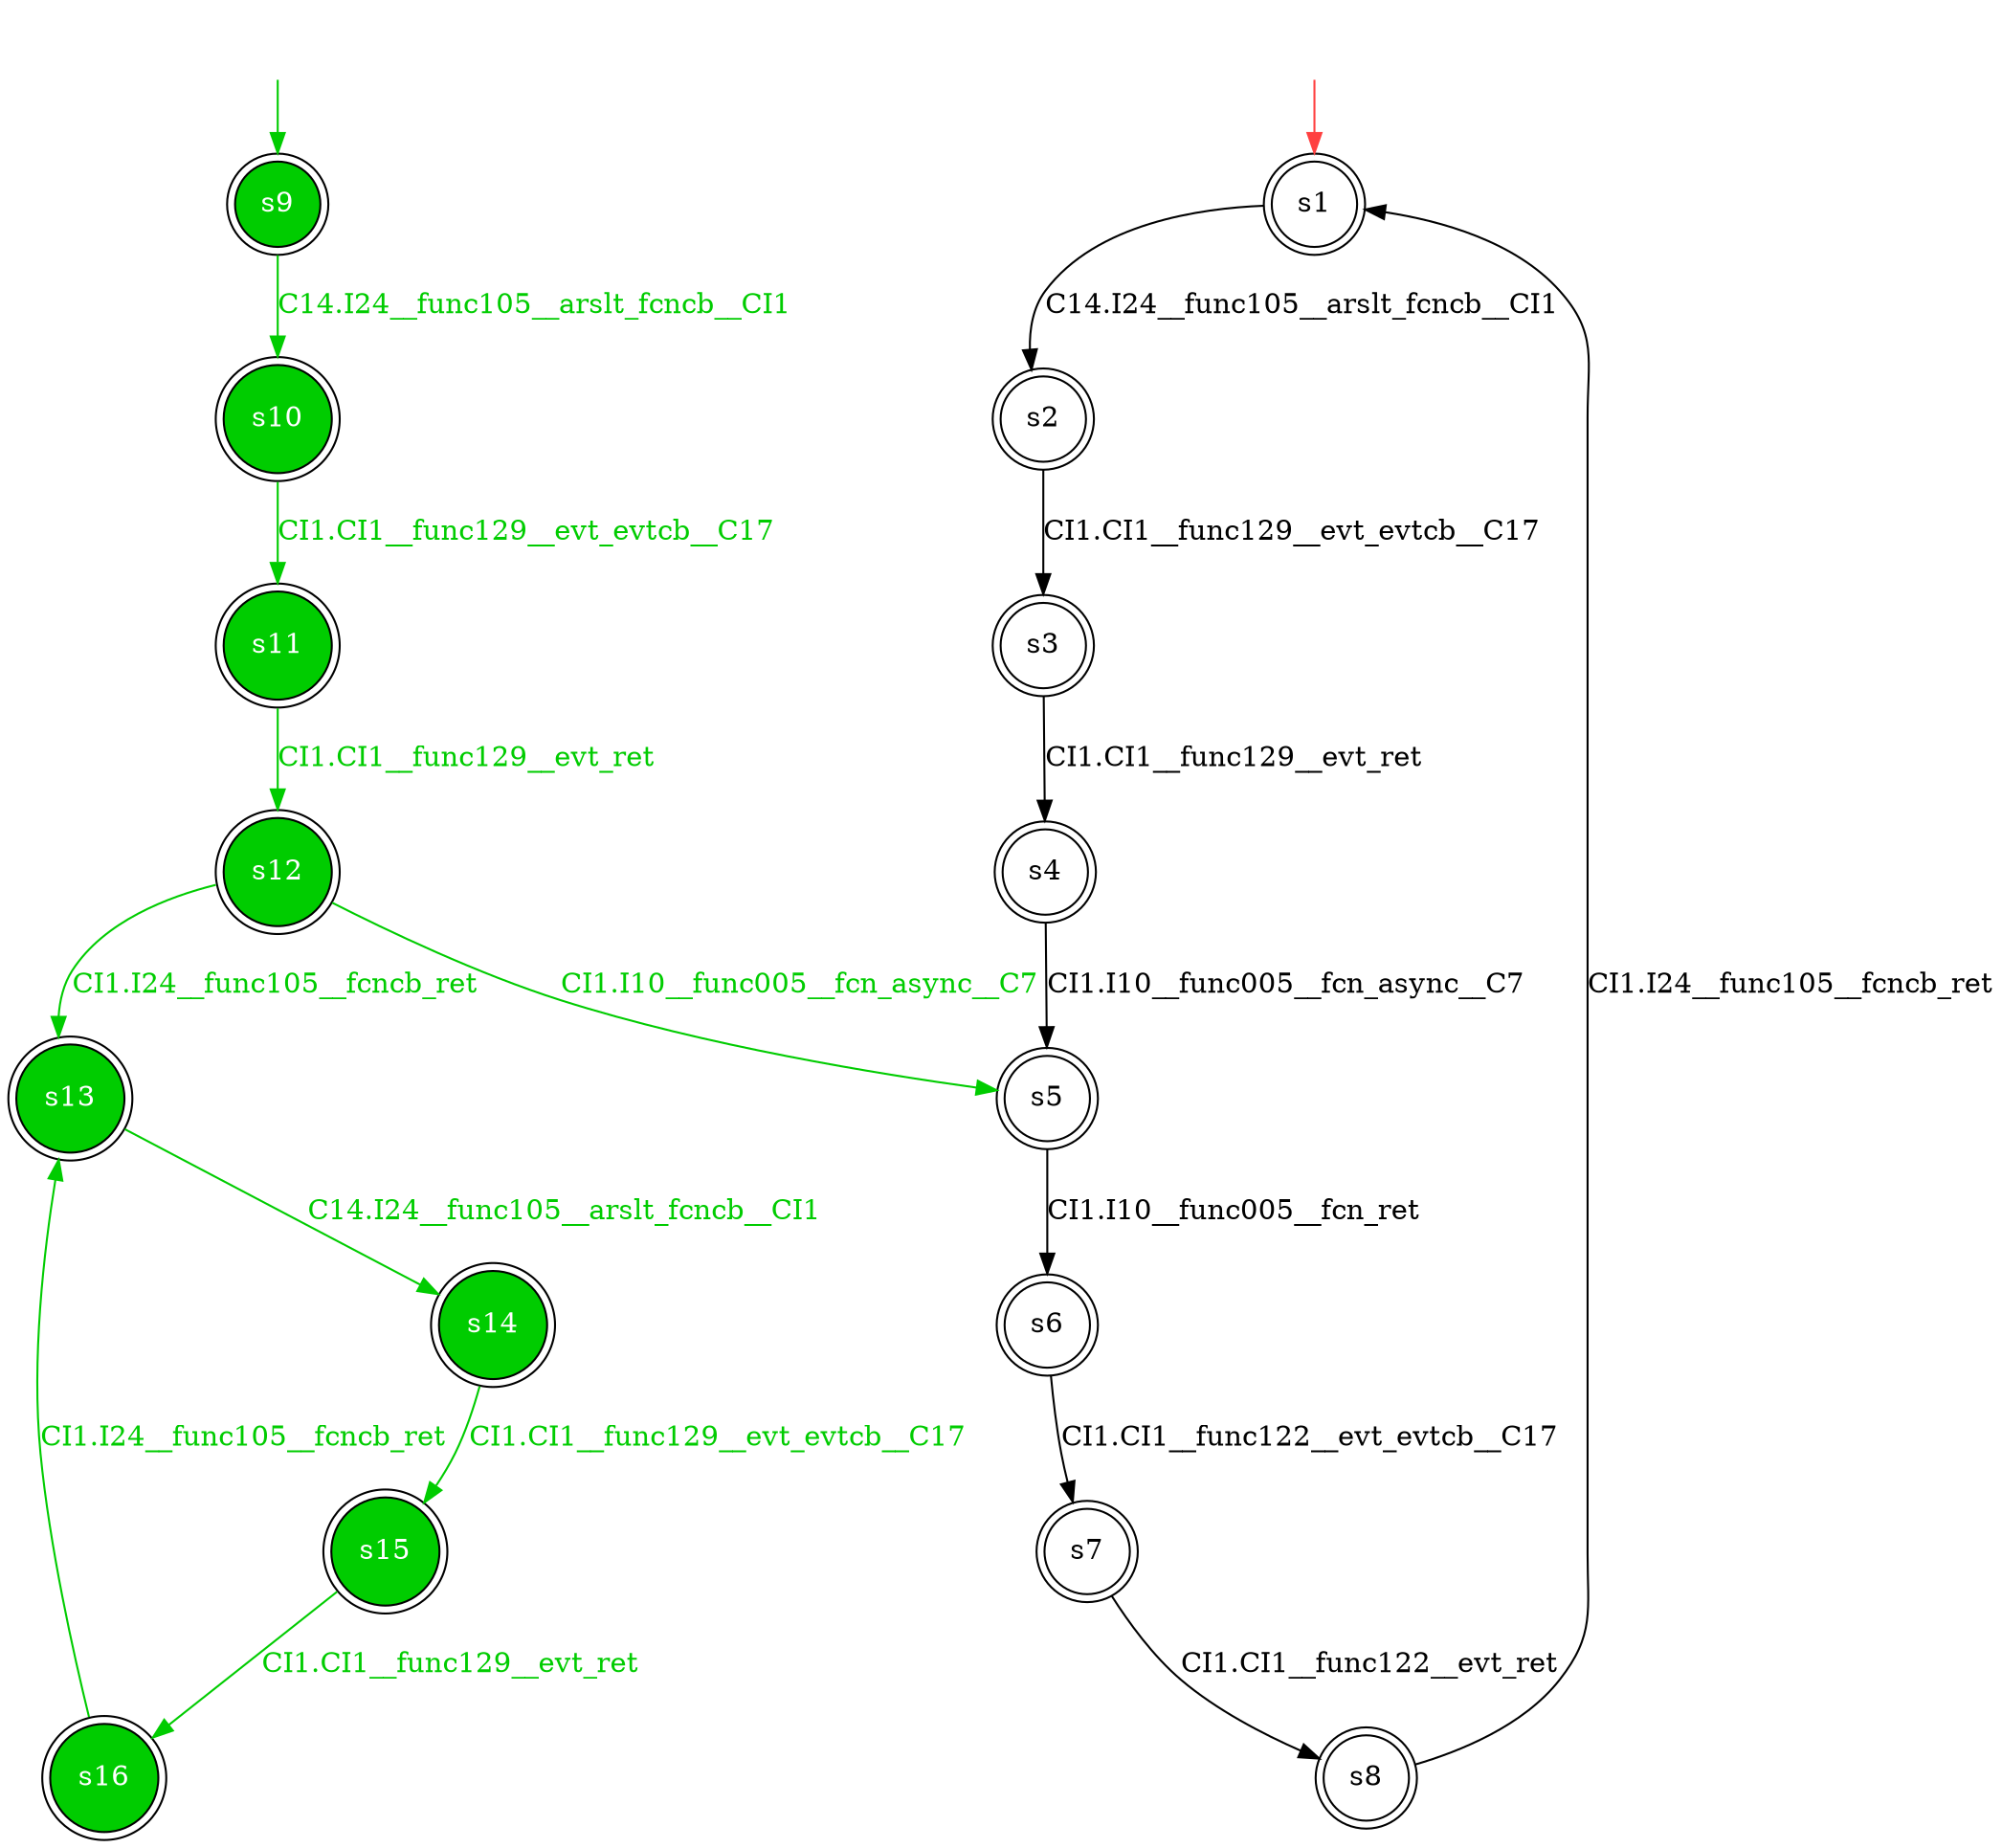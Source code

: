 digraph diffautomaton {
	1 [label=<s1> shape="doublecircle"];
	9 [label=<s9> shape="doublecircle" fillcolor="#00cc00" fontcolor="#ffffff" style="filled"];
	2 [label=<s2> shape="doublecircle"];
	3 [label=<s3> shape="doublecircle"];
	4 [label=<s4> shape="doublecircle"];
	5 [label=<s5> shape="doublecircle"];
	6 [label=<s6> shape="doublecircle"];
	7 [label=<s7> shape="doublecircle"];
	8 [label=<s8> shape="doublecircle"];
	10 [label=<s10> shape="doublecircle" fillcolor="#00cc00" fontcolor="#ffffff" style="filled"];
	11 [label=<s11> shape="doublecircle" fillcolor="#00cc00" fontcolor="#ffffff" style="filled"];
	12 [label=<s12> shape="doublecircle" fillcolor="#00cc00" fontcolor="#ffffff" style="filled"];
	13 [label=<s13> shape="doublecircle" fillcolor="#00cc00" fontcolor="#ffffff" style="filled"];
	14 [label=<s14> shape="doublecircle" fillcolor="#00cc00" fontcolor="#ffffff" style="filled"];
	15 [label=<s15> shape="doublecircle" fillcolor="#00cc00" fontcolor="#ffffff" style="filled"];
	16 [label=<s16> shape="doublecircle" fillcolor="#00cc00" fontcolor="#ffffff" style="filled"];
	__init1 [label=<> shape="none"];
	__init1 -> 1 [color="#ff4040"];
	__init9 [label=<> shape="none"];
	__init9 -> 9 [color="#00cc00"];
	1 -> 2 [label=<<font color="#000000">C14.I24__func105__arslt_fcncb__CI1</font>> id="1-0-2"];
	9 -> 10 [label=<<font color="#00cc00">C14.I24__func105__arslt_fcncb__CI1</font>> color="#00cc00" id="9-0-10"];
	2 -> 3 [label=<<font color="#000000">CI1.CI1__func129__evt_evtcb__C17</font>> id="2-0-3"];
	3 -> 4 [label=<<font color="#000000">CI1.CI1__func129__evt_ret</font>> id="3-0-4"];
	4 -> 5 [label=<<font color="#000000">CI1.I10__func005__fcn_async__C7</font>> id="4-0-5"];
	5 -> 6 [label=<<font color="#000000">CI1.I10__func005__fcn_ret</font>> id="5-0-6"];
	6 -> 7 [label=<<font color="#000000">CI1.CI1__func122__evt_evtcb__C17</font>> id="6-0-7"];
	7 -> 8 [label=<<font color="#000000">CI1.CI1__func122__evt_ret</font>> id="7-0-8"];
	8 -> 1 [label=<<font color="#000000">CI1.I24__func105__fcncb_ret</font>> id="8-0-1"];
	10 -> 11 [label=<<font color="#00cc00">CI1.CI1__func129__evt_evtcb__C17</font>> color="#00cc00" id="10-0-11"];
	11 -> 12 [label=<<font color="#00cc00">CI1.CI1__func129__evt_ret</font>> color="#00cc00" id="11-0-12"];
	12 -> 13 [label=<<font color="#00cc00">CI1.I24__func105__fcncb_ret</font>> color="#00cc00" id="12-0-13"];
	12 -> 5 [label=<<font color="#00cc00">CI1.I10__func005__fcn_async__C7</font>> color="#00cc00" id="12-1-5"];
	13 -> 14 [label=<<font color="#00cc00">C14.I24__func105__arslt_fcncb__CI1</font>> color="#00cc00" id="13-0-14"];
	14 -> 15 [label=<<font color="#00cc00">CI1.CI1__func129__evt_evtcb__C17</font>> color="#00cc00" id="14-0-15"];
	15 -> 16 [label=<<font color="#00cc00">CI1.CI1__func129__evt_ret</font>> color="#00cc00" id="15-0-16"];
	16 -> 13 [label=<<font color="#00cc00">CI1.I24__func105__fcncb_ret</font>> color="#00cc00" id="16-0-13"];
}
